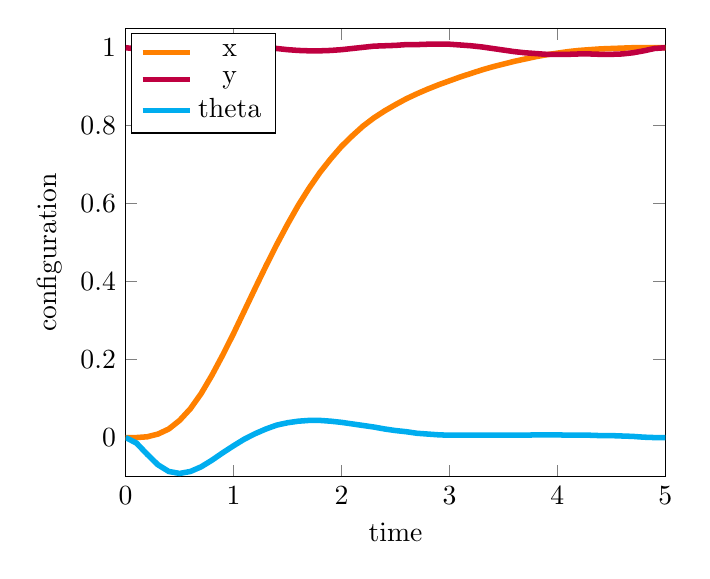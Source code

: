 \begin{tikzpicture}[]
\begin{axis}[legend style = {{at={(0.01,0.99)},anchor=north west}}, ylabel = {configuration}, xmin = {0.0}, xmax = {5.0}, axis equal image = {false}, ymax = {1.05}, xlabel = {time}, hide axis = {false}, ymin = {-0.1}]\addplot+ [mark = {}, color = orange, line width = 2pt]coordinates {
(0.0, 0.0)
(0.1, 0.0)
(0.2, 0.002)
(0.3, 0.009)
(0.4, 0.022)
(0.5, 0.044)
(0.6, 0.074)
(0.7, 0.113)
(0.8, 0.16)
(0.9, 0.212)
(1.0, 0.267)
(1.1, 0.325)
(1.2, 0.383)
(1.3, 0.44)
(1.4, 0.495)
(1.5, 0.547)
(1.6, 0.596)
(1.7, 0.64)
(1.8, 0.68)
(1.9, 0.715)
(2.0, 0.747)
(2.1, 0.774)
(2.2, 0.799)
(2.3, 0.82)
(2.4, 0.838)
(2.5, 0.854)
(2.6, 0.869)
(2.7, 0.882)
(2.8, 0.894)
(2.9, 0.905)
(3.0, 0.915)
(3.1, 0.925)
(3.2, 0.934)
(3.3, 0.943)
(3.4, 0.951)
(3.5, 0.958)
(3.6, 0.965)
(3.7, 0.971)
(3.8, 0.977)
(3.9, 0.982)
(4.0, 0.986)
(4.1, 0.99)
(4.2, 0.993)
(4.3, 0.995)
(4.4, 0.997)
(4.5, 0.998)
(4.6, 0.999)
(4.7, 1.0)
(4.8, 1.0)
(4.9, 1.0)
(5.0, 1.0)
};
\addlegendentry{x}
\addplot+ [mark = {}, color = purple, line width = 2pt]coordinates {
(0.0, 1.0)
(0.1, 0.997)
(0.2, 0.991)
(0.3, 0.987)
(0.4, 0.987)
(0.5, 0.991)
(0.6, 0.997)
(0.7, 1.002)
(0.8, 1.006)
(0.9, 1.008)
(1.0, 1.008)
(1.1, 1.007)
(1.2, 1.004)
(1.3, 1.001)
(1.4, 0.998)
(1.5, 0.995)
(1.6, 0.993)
(1.7, 0.992)
(1.8, 0.992)
(1.9, 0.993)
(2.0, 0.995)
(2.1, 0.998)
(2.2, 1.001)
(2.3, 1.004)
(2.4, 1.005)
(2.5, 1.006)
(2.6, 1.008)
(2.7, 1.008)
(2.8, 1.009)
(2.9, 1.009)
(3.0, 1.009)
(3.1, 1.007)
(3.2, 1.005)
(3.3, 1.002)
(3.4, 0.998)
(3.5, 0.994)
(3.6, 0.99)
(3.7, 0.987)
(3.8, 0.985)
(3.9, 0.983)
(4.0, 0.983)
(4.1, 0.983)
(4.2, 0.984)
(4.3, 0.984)
(4.4, 0.983)
(4.5, 0.983)
(4.6, 0.984)
(4.7, 0.987)
(4.8, 0.992)
(4.9, 0.998)
(5.0, 1.0)
};
\addlegendentry{y}
\addplot+ [mark = {}, color = cyan, line width = 2pt]coordinates {
(0.0, 0.0)
(0.1, -0.014)
(0.2, -0.043)
(0.3, -0.07)
(0.4, -0.087)
(0.5, -0.092)
(0.6, -0.087)
(0.7, -0.075)
(0.8, -0.058)
(0.9, -0.039)
(1.0, -0.021)
(1.1, -0.004)
(1.2, 0.01)
(1.3, 0.022)
(1.4, 0.032)
(1.5, 0.038)
(1.6, 0.042)
(1.7, 0.044)
(1.8, 0.044)
(1.9, 0.042)
(2.0, 0.039)
(2.1, 0.035)
(2.2, 0.031)
(2.3, 0.027)
(2.4, 0.022)
(2.5, 0.018)
(2.6, 0.015)
(2.7, 0.011)
(2.8, 0.009)
(2.9, 0.007)
(3.0, 0.006)
(3.1, 0.006)
(3.2, 0.006)
(3.3, 0.006)
(3.4, 0.006)
(3.5, 0.006)
(3.6, 0.006)
(3.7, 0.006)
(3.8, 0.007)
(3.9, 0.007)
(4.0, 0.007)
(4.1, 0.006)
(4.2, 0.006)
(4.3, 0.006)
(4.4, 0.005)
(4.5, 0.005)
(4.6, 0.004)
(4.7, 0.003)
(4.8, 0.001)
(4.9, 0.0)
(5.0, 0.0)
};
\addlegendentry{theta}
\end{axis}

\end{tikzpicture}
